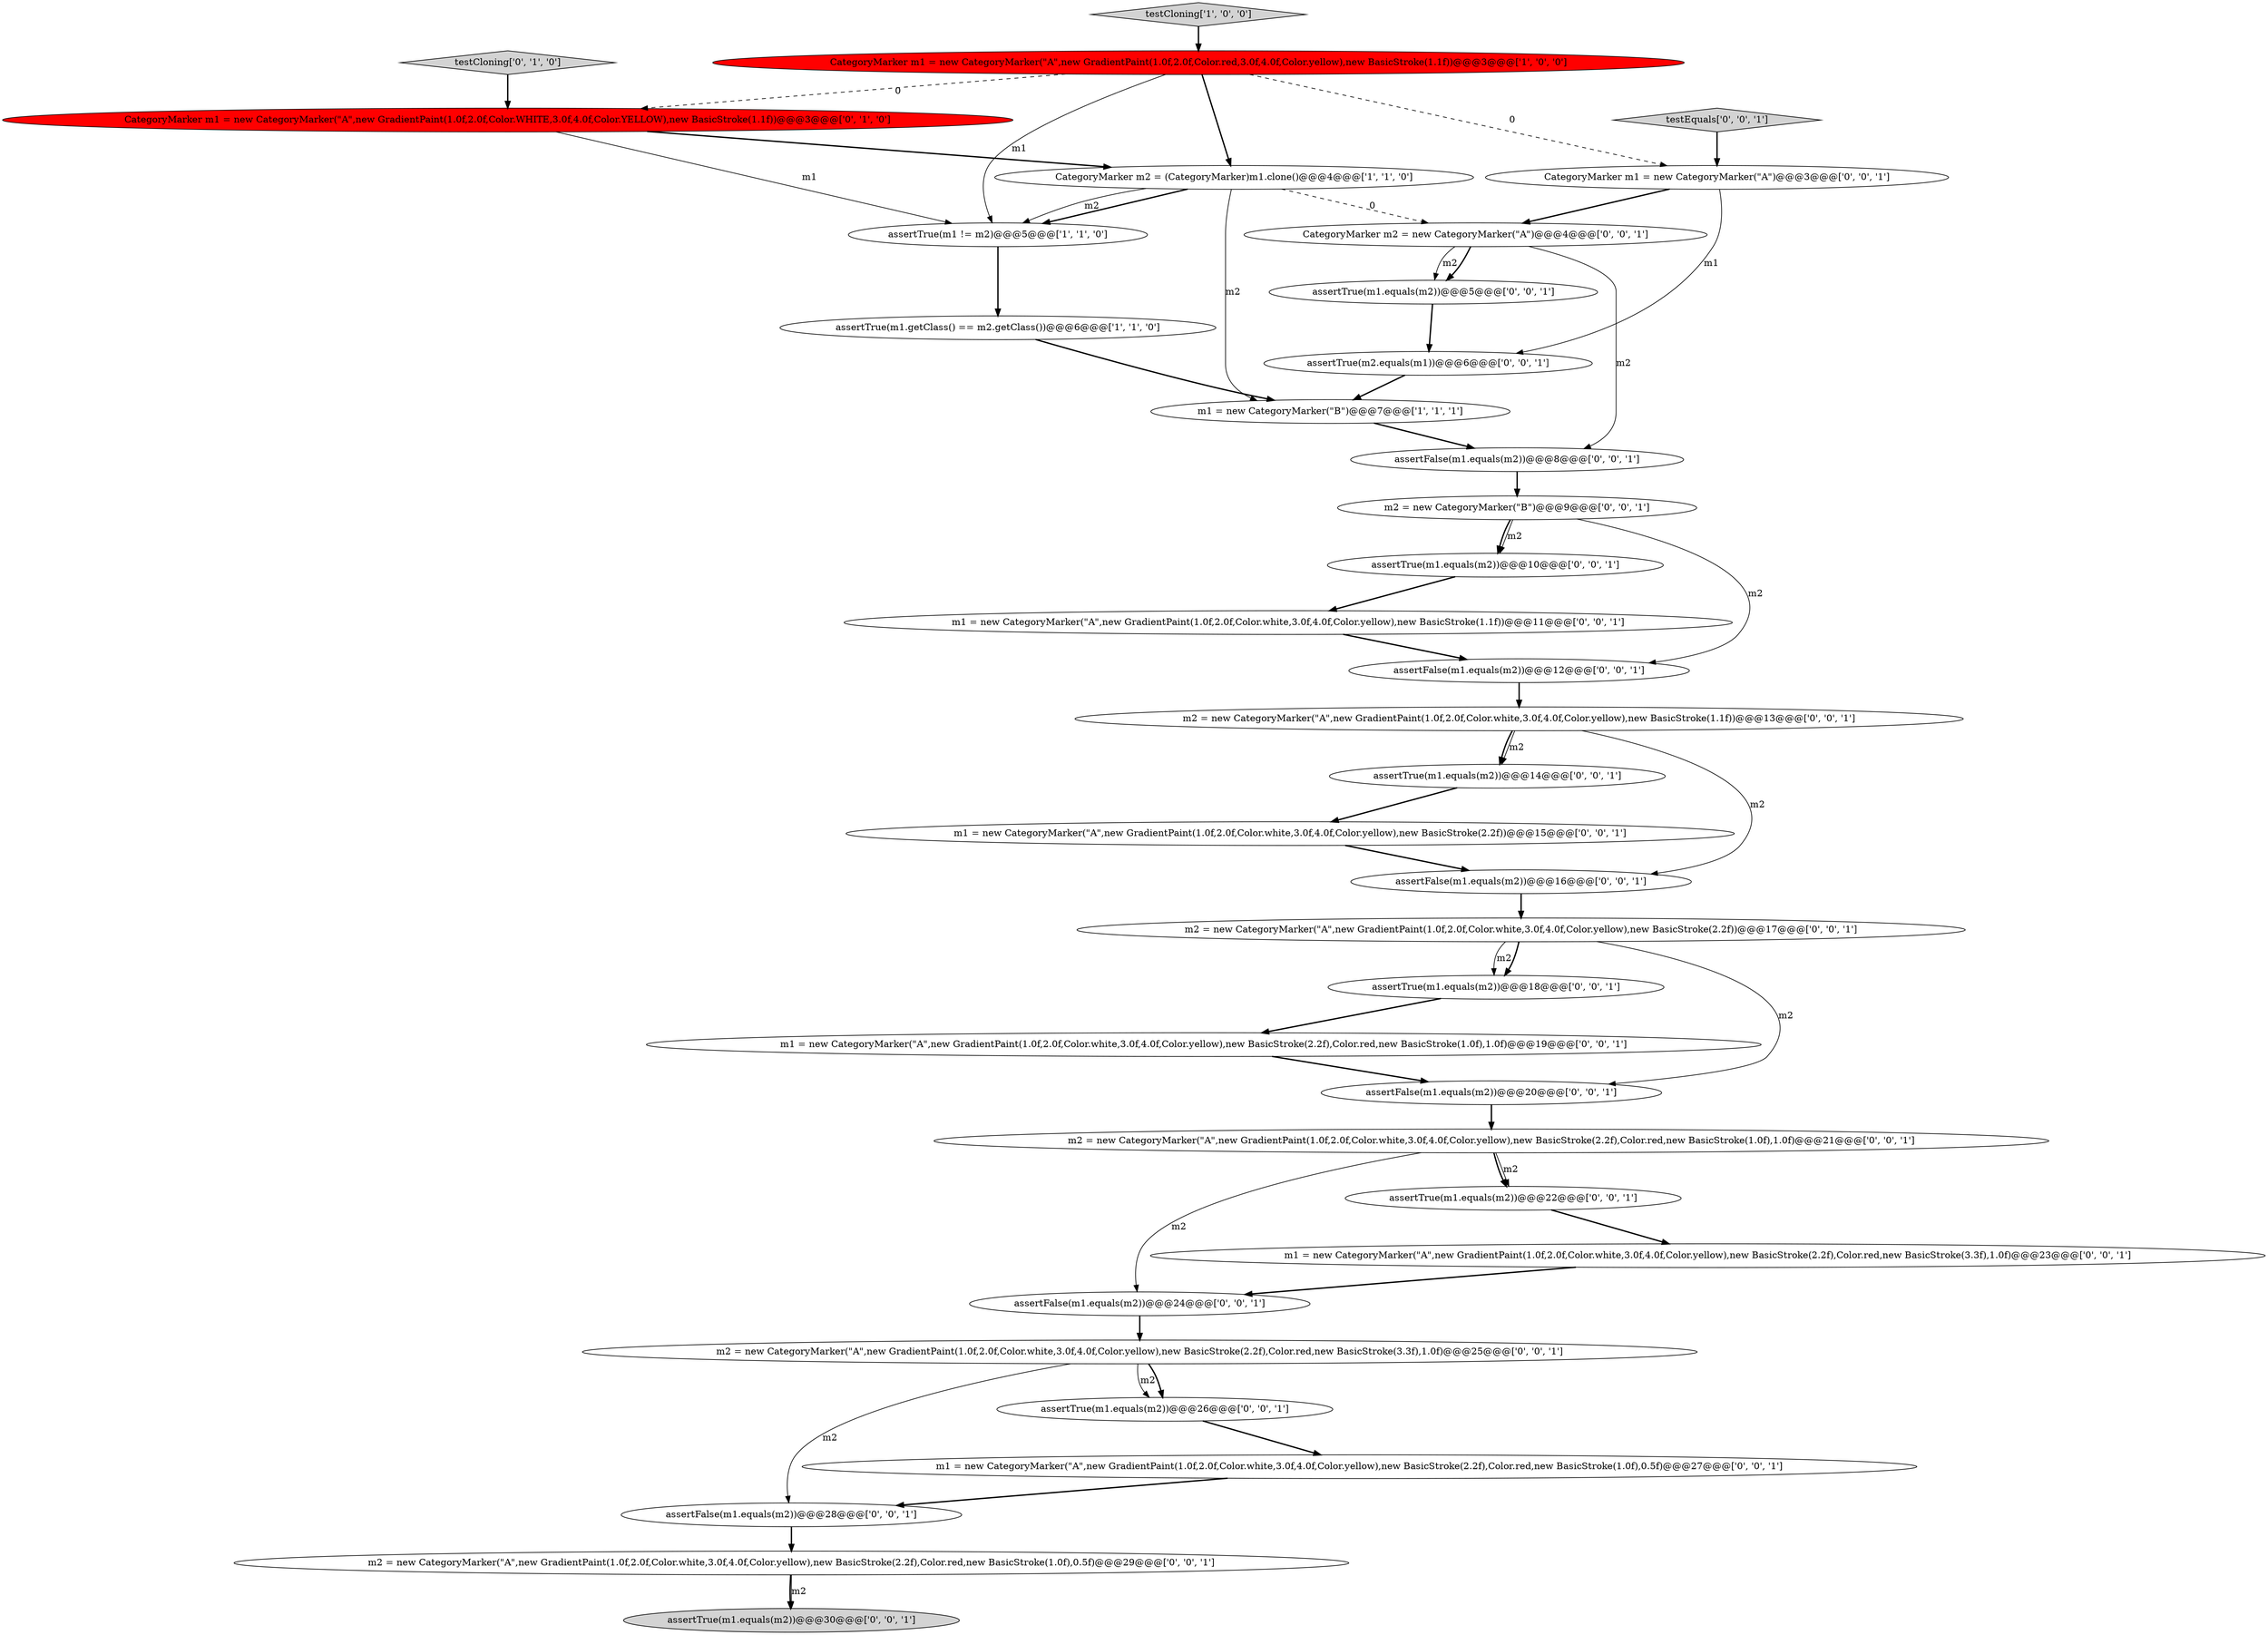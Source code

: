 digraph {
23 [style = filled, label = "m2 = new CategoryMarker(\"A\",new GradientPaint(1.0f,2.0f,Color.white,3.0f,4.0f,Color.yellow),new BasicStroke(1.1f))@@@13@@@['0', '0', '1']", fillcolor = white, shape = ellipse image = "AAA0AAABBB3BBB"];
22 [style = filled, label = "CategoryMarker m2 = new CategoryMarker(\"A\")@@@4@@@['0', '0', '1']", fillcolor = white, shape = ellipse image = "AAA0AAABBB3BBB"];
34 [style = filled, label = "m1 = new CategoryMarker(\"A\",new GradientPaint(1.0f,2.0f,Color.white,3.0f,4.0f,Color.yellow),new BasicStroke(1.1f))@@@11@@@['0', '0', '1']", fillcolor = white, shape = ellipse image = "AAA0AAABBB3BBB"];
32 [style = filled, label = "m1 = new CategoryMarker(\"A\",new GradientPaint(1.0f,2.0f,Color.white,3.0f,4.0f,Color.yellow),new BasicStroke(2.2f))@@@15@@@['0', '0', '1']", fillcolor = white, shape = ellipse image = "AAA0AAABBB3BBB"];
7 [style = filled, label = "testCloning['0', '1', '0']", fillcolor = lightgray, shape = diamond image = "AAA0AAABBB2BBB"];
21 [style = filled, label = "testEquals['0', '0', '1']", fillcolor = lightgray, shape = diamond image = "AAA0AAABBB3BBB"];
19 [style = filled, label = "m2 = new CategoryMarker(\"A\",new GradientPaint(1.0f,2.0f,Color.white,3.0f,4.0f,Color.yellow),new BasicStroke(2.2f),Color.red,new BasicStroke(1.0f),1.0f)@@@21@@@['0', '0', '1']", fillcolor = white, shape = ellipse image = "AAA0AAABBB3BBB"];
20 [style = filled, label = "CategoryMarker m1 = new CategoryMarker(\"A\")@@@3@@@['0', '0', '1']", fillcolor = white, shape = ellipse image = "AAA0AAABBB3BBB"];
17 [style = filled, label = "assertTrue(m1.equals(m2))@@@10@@@['0', '0', '1']", fillcolor = white, shape = ellipse image = "AAA0AAABBB3BBB"];
2 [style = filled, label = "assertTrue(m1.getClass() == m2.getClass())@@@6@@@['1', '1', '0']", fillcolor = white, shape = ellipse image = "AAA0AAABBB1BBB"];
12 [style = filled, label = "assertFalse(m1.equals(m2))@@@24@@@['0', '0', '1']", fillcolor = white, shape = ellipse image = "AAA0AAABBB3BBB"];
6 [style = filled, label = "CategoryMarker m1 = new CategoryMarker(\"A\",new GradientPaint(1.0f,2.0f,Color.WHITE,3.0f,4.0f,Color.YELLOW),new BasicStroke(1.1f))@@@3@@@['0', '1', '0']", fillcolor = red, shape = ellipse image = "AAA1AAABBB2BBB"];
15 [style = filled, label = "assertFalse(m1.equals(m2))@@@28@@@['0', '0', '1']", fillcolor = white, shape = ellipse image = "AAA0AAABBB3BBB"];
9 [style = filled, label = "assertTrue(m1.equals(m2))@@@18@@@['0', '0', '1']", fillcolor = white, shape = ellipse image = "AAA0AAABBB3BBB"];
18 [style = filled, label = "m2 = new CategoryMarker(\"A\",new GradientPaint(1.0f,2.0f,Color.white,3.0f,4.0f,Color.yellow),new BasicStroke(2.2f))@@@17@@@['0', '0', '1']", fillcolor = white, shape = ellipse image = "AAA0AAABBB3BBB"];
1 [style = filled, label = "testCloning['1', '0', '0']", fillcolor = lightgray, shape = diamond image = "AAA0AAABBB1BBB"];
13 [style = filled, label = "m2 = new CategoryMarker(\"B\")@@@9@@@['0', '0', '1']", fillcolor = white, shape = ellipse image = "AAA0AAABBB3BBB"];
29 [style = filled, label = "assertTrue(m1.equals(m2))@@@30@@@['0', '0', '1']", fillcolor = lightgray, shape = ellipse image = "AAA0AAABBB3BBB"];
31 [style = filled, label = "assertTrue(m2.equals(m1))@@@6@@@['0', '0', '1']", fillcolor = white, shape = ellipse image = "AAA0AAABBB3BBB"];
14 [style = filled, label = "m1 = new CategoryMarker(\"A\",new GradientPaint(1.0f,2.0f,Color.white,3.0f,4.0f,Color.yellow),new BasicStroke(2.2f),Color.red,new BasicStroke(1.0f),1.0f)@@@19@@@['0', '0', '1']", fillcolor = white, shape = ellipse image = "AAA0AAABBB3BBB"];
3 [style = filled, label = "assertTrue(m1 != m2)@@@5@@@['1', '1', '0']", fillcolor = white, shape = ellipse image = "AAA0AAABBB1BBB"];
27 [style = filled, label = "assertTrue(m1.equals(m2))@@@5@@@['0', '0', '1']", fillcolor = white, shape = ellipse image = "AAA0AAABBB3BBB"];
0 [style = filled, label = "m1 = new CategoryMarker(\"B\")@@@7@@@['1', '1', '1']", fillcolor = white, shape = ellipse image = "AAA0AAABBB1BBB"];
25 [style = filled, label = "assertFalse(m1.equals(m2))@@@8@@@['0', '0', '1']", fillcolor = white, shape = ellipse image = "AAA0AAABBB3BBB"];
30 [style = filled, label = "m1 = new CategoryMarker(\"A\",new GradientPaint(1.0f,2.0f,Color.white,3.0f,4.0f,Color.yellow),new BasicStroke(2.2f),Color.red,new BasicStroke(1.0f),0.5f)@@@27@@@['0', '0', '1']", fillcolor = white, shape = ellipse image = "AAA0AAABBB3BBB"];
16 [style = filled, label = "assertFalse(m1.equals(m2))@@@12@@@['0', '0', '1']", fillcolor = white, shape = ellipse image = "AAA0AAABBB3BBB"];
5 [style = filled, label = "CategoryMarker m2 = (CategoryMarker)m1.clone()@@@4@@@['1', '1', '0']", fillcolor = white, shape = ellipse image = "AAA0AAABBB1BBB"];
10 [style = filled, label = "m2 = new CategoryMarker(\"A\",new GradientPaint(1.0f,2.0f,Color.white,3.0f,4.0f,Color.yellow),new BasicStroke(2.2f),Color.red,new BasicStroke(3.3f),1.0f)@@@25@@@['0', '0', '1']", fillcolor = white, shape = ellipse image = "AAA0AAABBB3BBB"];
28 [style = filled, label = "assertTrue(m1.equals(m2))@@@22@@@['0', '0', '1']", fillcolor = white, shape = ellipse image = "AAA0AAABBB3BBB"];
4 [style = filled, label = "CategoryMarker m1 = new CategoryMarker(\"A\",new GradientPaint(1.0f,2.0f,Color.red,3.0f,4.0f,Color.yellow),new BasicStroke(1.1f))@@@3@@@['1', '0', '0']", fillcolor = red, shape = ellipse image = "AAA1AAABBB1BBB"];
35 [style = filled, label = "m1 = new CategoryMarker(\"A\",new GradientPaint(1.0f,2.0f,Color.white,3.0f,4.0f,Color.yellow),new BasicStroke(2.2f),Color.red,new BasicStroke(3.3f),1.0f)@@@23@@@['0', '0', '1']", fillcolor = white, shape = ellipse image = "AAA0AAABBB3BBB"];
26 [style = filled, label = "m2 = new CategoryMarker(\"A\",new GradientPaint(1.0f,2.0f,Color.white,3.0f,4.0f,Color.yellow),new BasicStroke(2.2f),Color.red,new BasicStroke(1.0f),0.5f)@@@29@@@['0', '0', '1']", fillcolor = white, shape = ellipse image = "AAA0AAABBB3BBB"];
33 [style = filled, label = "assertTrue(m1.equals(m2))@@@26@@@['0', '0', '1']", fillcolor = white, shape = ellipse image = "AAA0AAABBB3BBB"];
8 [style = filled, label = "assertTrue(m1.equals(m2))@@@14@@@['0', '0', '1']", fillcolor = white, shape = ellipse image = "AAA0AAABBB3BBB"];
24 [style = filled, label = "assertFalse(m1.equals(m2))@@@16@@@['0', '0', '1']", fillcolor = white, shape = ellipse image = "AAA0AAABBB3BBB"];
11 [style = filled, label = "assertFalse(m1.equals(m2))@@@20@@@['0', '0', '1']", fillcolor = white, shape = ellipse image = "AAA0AAABBB3BBB"];
5->3 [style = bold, label=""];
22->27 [style = solid, label="m2"];
1->4 [style = bold, label=""];
22->25 [style = solid, label="m2"];
8->32 [style = bold, label=""];
25->13 [style = bold, label=""];
23->24 [style = solid, label="m2"];
20->31 [style = solid, label="m1"];
31->0 [style = bold, label=""];
26->29 [style = bold, label=""];
13->16 [style = solid, label="m2"];
27->31 [style = bold, label=""];
10->33 [style = solid, label="m2"];
26->29 [style = solid, label="m2"];
16->23 [style = bold, label=""];
23->8 [style = bold, label=""];
11->19 [style = bold, label=""];
4->6 [style = dashed, label="0"];
24->18 [style = bold, label=""];
20->22 [style = bold, label=""];
15->26 [style = bold, label=""];
4->3 [style = solid, label="m1"];
18->11 [style = solid, label="m2"];
5->0 [style = solid, label="m2"];
6->5 [style = bold, label=""];
13->17 [style = bold, label=""];
17->34 [style = bold, label=""];
2->0 [style = bold, label=""];
28->35 [style = bold, label=""];
12->10 [style = bold, label=""];
21->20 [style = bold, label=""];
5->3 [style = solid, label="m2"];
18->9 [style = solid, label="m2"];
3->2 [style = bold, label=""];
22->27 [style = bold, label=""];
19->12 [style = solid, label="m2"];
0->25 [style = bold, label=""];
6->3 [style = solid, label="m1"];
4->20 [style = dashed, label="0"];
34->16 [style = bold, label=""];
7->6 [style = bold, label=""];
18->9 [style = bold, label=""];
9->14 [style = bold, label=""];
33->30 [style = bold, label=""];
13->17 [style = solid, label="m2"];
10->33 [style = bold, label=""];
19->28 [style = bold, label=""];
19->28 [style = solid, label="m2"];
10->15 [style = solid, label="m2"];
32->24 [style = bold, label=""];
14->11 [style = bold, label=""];
4->5 [style = bold, label=""];
35->12 [style = bold, label=""];
23->8 [style = solid, label="m2"];
30->15 [style = bold, label=""];
5->22 [style = dashed, label="0"];
}
